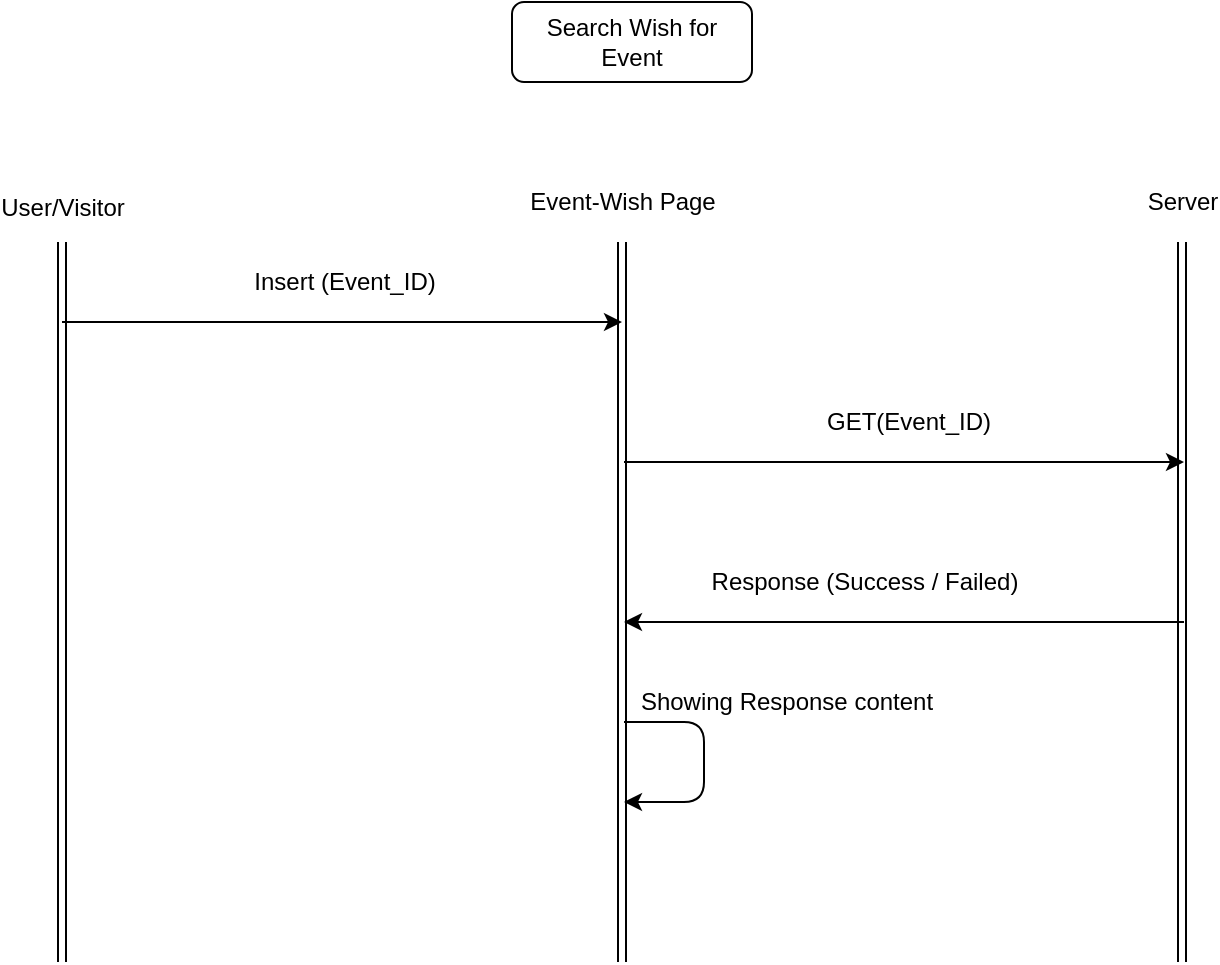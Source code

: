 <mxfile version="10.6.6" type="device"><diagram id="xX4B_b0AM_WJLQ9kRC9L" name="Page-1"><mxGraphModel dx="895" dy="433" grid="1" gridSize="10" guides="1" tooltips="1" connect="1" arrows="1" fold="1" page="1" pageScale="1" pageWidth="850" pageHeight="1100" math="0" shadow="0"><root><mxCell id="0"/><mxCell id="1" parent="0"/><mxCell id="TT_EVqhwfL8MeA2VCCXy-1" value="" style="shape=link;html=1;" edge="1" parent="1"><mxGeometry width="50" height="50" relative="1" as="geometry"><mxPoint x="144" y="570.0" as="sourcePoint"/><mxPoint x="144" y="210" as="targetPoint"/></mxGeometry></mxCell><mxCell id="TT_EVqhwfL8MeA2VCCXy-2" value="User/Visitor" style="text;html=1;resizable=0;points=[];align=center;verticalAlign=middle;labelBackgroundColor=#ffffff;" vertex="1" connectable="0" parent="TT_EVqhwfL8MeA2VCCXy-1"><mxGeometry x="0.918" y="-7" relative="1" as="geometry"><mxPoint x="-7" y="-32" as="offset"/></mxGeometry></mxCell><mxCell id="TT_EVqhwfL8MeA2VCCXy-3" value="" style="shape=link;html=1;" edge="1" parent="1"><mxGeometry width="50" height="50" relative="1" as="geometry"><mxPoint x="424" y="570.0" as="sourcePoint"/><mxPoint x="424" y="210" as="targetPoint"/></mxGeometry></mxCell><mxCell id="TT_EVqhwfL8MeA2VCCXy-4" value="Event-Wish Page" style="text;html=1;resizable=0;points=[];align=center;verticalAlign=middle;labelBackgroundColor=#ffffff;" vertex="1" connectable="0" parent="TT_EVqhwfL8MeA2VCCXy-3"><mxGeometry x="0.825" y="-7" relative="1" as="geometry"><mxPoint x="-7" y="-52" as="offset"/></mxGeometry></mxCell><mxCell id="TT_EVqhwfL8MeA2VCCXy-5" value="Search Wish for Event" style="rounded=1;whiteSpace=wrap;html=1;" vertex="1" parent="1"><mxGeometry x="369" y="90" width="120" height="40" as="geometry"/></mxCell><mxCell id="TT_EVqhwfL8MeA2VCCXy-6" value="" style="shape=link;html=1;" edge="1" parent="1"><mxGeometry width="50" height="50" relative="1" as="geometry"><mxPoint x="704" y="570.0" as="sourcePoint"/><mxPoint x="704" y="210" as="targetPoint"/></mxGeometry></mxCell><mxCell id="TT_EVqhwfL8MeA2VCCXy-7" value="Server" style="text;html=1;resizable=0;points=[];align=center;verticalAlign=middle;labelBackgroundColor=#ffffff;" vertex="1" connectable="0" parent="TT_EVqhwfL8MeA2VCCXy-6"><mxGeometry x="0.388" y="-1" relative="1" as="geometry"><mxPoint x="-1" y="-130.5" as="offset"/></mxGeometry></mxCell><mxCell id="TT_EVqhwfL8MeA2VCCXy-8" value="" style="endArrow=classic;html=1;" edge="1" parent="1"><mxGeometry width="50" height="50" relative="1" as="geometry"><mxPoint x="144" y="250.0" as="sourcePoint"/><mxPoint x="424" y="250.0" as="targetPoint"/></mxGeometry></mxCell><mxCell id="TT_EVqhwfL8MeA2VCCXy-9" value="Insert (Event_ID)" style="text;html=1;resizable=0;points=[];align=center;verticalAlign=middle;labelBackgroundColor=#ffffff;" vertex="1" connectable="0" parent="TT_EVqhwfL8MeA2VCCXy-8"><mxGeometry x="0.199" y="-4" relative="1" as="geometry"><mxPoint x="-27" y="-24" as="offset"/></mxGeometry></mxCell><mxCell id="TT_EVqhwfL8MeA2VCCXy-10" value="" style="endArrow=classic;html=1;" edge="1" parent="1"><mxGeometry width="50" height="50" relative="1" as="geometry"><mxPoint x="425" y="320.0" as="sourcePoint"/><mxPoint x="705" y="320.0" as="targetPoint"/></mxGeometry></mxCell><mxCell id="TT_EVqhwfL8MeA2VCCXy-11" value="GET(Event_ID)" style="text;html=1;resizable=0;points=[];align=center;verticalAlign=middle;labelBackgroundColor=#ffffff;" vertex="1" connectable="0" parent="TT_EVqhwfL8MeA2VCCXy-10"><mxGeometry x="0.275" y="-4" relative="1" as="geometry"><mxPoint x="-37" y="-24" as="offset"/></mxGeometry></mxCell><mxCell id="TT_EVqhwfL8MeA2VCCXy-14" value="" style="endArrow=classic;html=1;" edge="1" parent="1"><mxGeometry width="50" height="50" relative="1" as="geometry"><mxPoint x="705" y="400.0" as="sourcePoint"/><mxPoint x="425" y="400.0" as="targetPoint"/></mxGeometry></mxCell><mxCell id="TT_EVqhwfL8MeA2VCCXy-15" value="Response (Success / Failed)" style="text;html=1;resizable=0;points=[];align=center;verticalAlign=middle;labelBackgroundColor=#ffffff;" vertex="1" connectable="0" parent="TT_EVqhwfL8MeA2VCCXy-14"><mxGeometry x="-0.124" y="5" relative="1" as="geometry"><mxPoint x="-37.5" y="-25" as="offset"/></mxGeometry></mxCell><mxCell id="TT_EVqhwfL8MeA2VCCXy-16" value="" style="endArrow=classic;html=1;" edge="1" parent="1"><mxGeometry width="50" height="50" relative="1" as="geometry"><mxPoint x="425" y="450.0" as="sourcePoint"/><mxPoint x="425" y="490.0" as="targetPoint"/><Array as="points"><mxPoint x="465" y="450"/><mxPoint x="465" y="490"/></Array></mxGeometry></mxCell><mxCell id="TT_EVqhwfL8MeA2VCCXy-17" value="Showing Response content" style="text;html=1;resizable=0;points=[];align=center;verticalAlign=middle;labelBackgroundColor=#ffffff;" vertex="1" connectable="0" parent="TT_EVqhwfL8MeA2VCCXy-16"><mxGeometry x="0.699" y="-4" relative="1" as="geometry"><mxPoint x="62.5" y="-46" as="offset"/></mxGeometry></mxCell></root></mxGraphModel></diagram></mxfile>